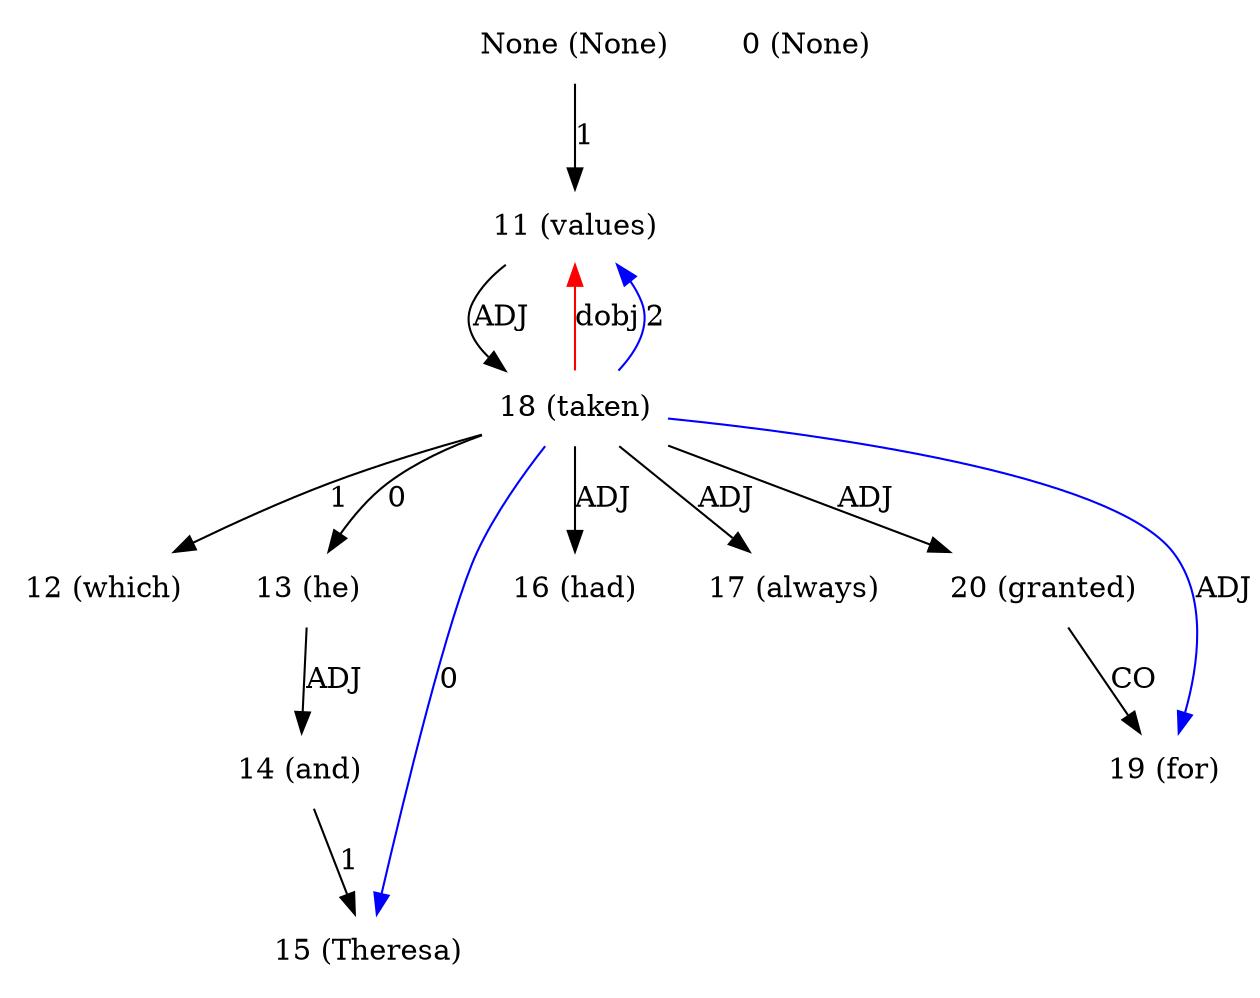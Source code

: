 digraph G{
edge [dir=forward]
node [shape=plaintext]

None [label="None (None)"]
None -> 11 [label="1"]
0 [label="0 (None)"]
11 [label="11 (values)"]
11 -> 18 [label="ADJ"]
18 -> 11 [label="dobj", color="red"]
12 [label="12 (which)"]
13 [label="13 (he)"]
13 -> 14 [label="ADJ"]
14 [label="14 (and)"]
14 -> 15 [label="1"]
15 [label="15 (Theresa)"]
16 [label="16 (had)"]
17 [label="17 (always)"]
18 [label="18 (taken)"]
18 -> 12 [label="1"]
18 -> 13 [label="0"]
18 -> 15 [label="0", color="blue"]
18 -> 11 [label="2", color="blue"]
18 -> 16 [label="ADJ"]
18 -> 17 [label="ADJ"]
18 -> 20 [label="ADJ"]
18 -> 19 [label="ADJ", color="blue"]
19 [label="19 (for)"]
20 [label="20 (granted)"]
20 -> 19 [label="CO"]
}
